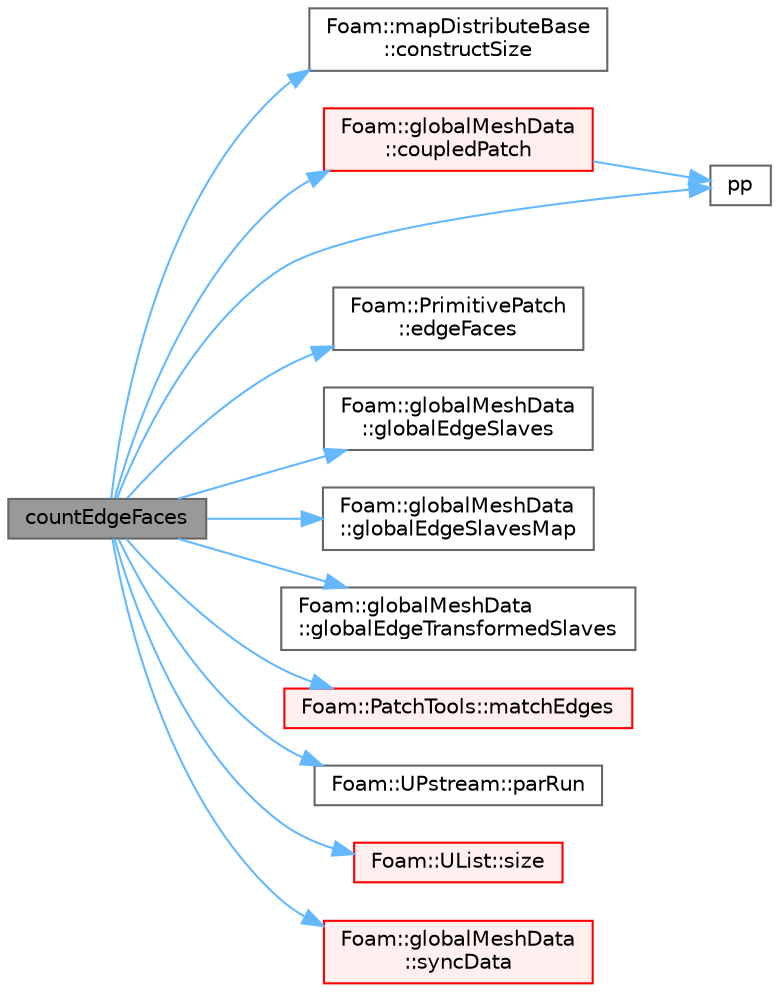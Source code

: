 digraph "countEdgeFaces"
{
 // LATEX_PDF_SIZE
  bgcolor="transparent";
  edge [fontname=Helvetica,fontsize=10,labelfontname=Helvetica,labelfontsize=10];
  node [fontname=Helvetica,fontsize=10,shape=box,height=0.2,width=0.4];
  rankdir="LR";
  Node1 [id="Node000001",label="countEdgeFaces",height=0.2,width=0.4,color="gray40", fillcolor="grey60", style="filled", fontcolor="black",tooltip=" "];
  Node1 -> Node2 [id="edge1_Node000001_Node000002",color="steelblue1",style="solid",tooltip=" "];
  Node2 [id="Node000002",label="Foam::mapDistributeBase\l::constructSize",height=0.2,width=0.4,color="grey40", fillcolor="white", style="filled",URL="$classFoam_1_1mapDistributeBase.html#afc737967f385dc2dcc3bb9a8f232c9d7",tooltip=" "];
  Node1 -> Node3 [id="edge2_Node000001_Node000003",color="steelblue1",style="solid",tooltip=" "];
  Node3 [id="Node000003",label="Foam::globalMeshData\l::coupledPatch",height=0.2,width=0.4,color="red", fillcolor="#FFF0F0", style="filled",URL="$classFoam_1_1globalMeshData.html#adbf1d40edb1a4d9d7175cc03028a82e7",tooltip=" "];
  Node3 -> Node8 [id="edge3_Node000003_Node000008",color="steelblue1",style="solid",tooltip=" "];
  Node8 [id="Node000008",label="pp",height=0.2,width=0.4,color="grey40", fillcolor="white", style="filled",URL="$checkPatchTopology_8H.html#a62bd17b324c5b9481f03d4b6d6e09f88",tooltip=" "];
  Node1 -> Node9 [id="edge4_Node000001_Node000009",color="steelblue1",style="solid",tooltip=" "];
  Node9 [id="Node000009",label="Foam::PrimitivePatch\l::edgeFaces",height=0.2,width=0.4,color="grey40", fillcolor="white", style="filled",URL="$classFoam_1_1PrimitivePatch.html#ad38ecd2902727a890ebd437731c271c8",tooltip=" "];
  Node1 -> Node10 [id="edge5_Node000001_Node000010",color="steelblue1",style="solid",tooltip=" "];
  Node10 [id="Node000010",label="Foam::globalMeshData\l::globalEdgeSlaves",height=0.2,width=0.4,color="grey40", fillcolor="white", style="filled",URL="$classFoam_1_1globalMeshData.html#afa581a6489608d506bd89d856d025035",tooltip=" "];
  Node1 -> Node11 [id="edge6_Node000001_Node000011",color="steelblue1",style="solid",tooltip=" "];
  Node11 [id="Node000011",label="Foam::globalMeshData\l::globalEdgeSlavesMap",height=0.2,width=0.4,color="grey40", fillcolor="white", style="filled",URL="$classFoam_1_1globalMeshData.html#a8ade9363e1031c5b5623b27388bf9252",tooltip=" "];
  Node1 -> Node12 [id="edge7_Node000001_Node000012",color="steelblue1",style="solid",tooltip=" "];
  Node12 [id="Node000012",label="Foam::globalMeshData\l::globalEdgeTransformedSlaves",height=0.2,width=0.4,color="grey40", fillcolor="white", style="filled",URL="$classFoam_1_1globalMeshData.html#a26441ca5632603facc931e1293df059d",tooltip=" "];
  Node1 -> Node13 [id="edge8_Node000001_Node000013",color="steelblue1",style="solid",tooltip=" "];
  Node13 [id="Node000013",label="Foam::PatchTools::matchEdges",height=0.2,width=0.4,color="red", fillcolor="#FFF0F0", style="filled",URL="$classFoam_1_1PatchTools.html#a623dcb7755ce73a3cb3aea9eaa596cd5",tooltip=" "];
  Node1 -> Node18 [id="edge9_Node000001_Node000018",color="steelblue1",style="solid",tooltip=" "];
  Node18 [id="Node000018",label="Foam::UPstream::parRun",height=0.2,width=0.4,color="grey40", fillcolor="white", style="filled",URL="$classFoam_1_1UPstream.html#afb8def01c77f71ab69d0bf95b9fb0321",tooltip=" "];
  Node1 -> Node8 [id="edge10_Node000001_Node000008",color="steelblue1",style="solid",tooltip=" "];
  Node1 -> Node19 [id="edge11_Node000001_Node000019",color="steelblue1",style="solid",tooltip=" "];
  Node19 [id="Node000019",label="Foam::UList::size",height=0.2,width=0.4,color="red", fillcolor="#FFF0F0", style="filled",URL="$classFoam_1_1UList.html#ac1fc1d9dab324bb1b8452c7aa4813026",tooltip=" "];
  Node1 -> Node21 [id="edge12_Node000001_Node000021",color="steelblue1",style="solid",tooltip=" "];
  Node21 [id="Node000021",label="Foam::globalMeshData\l::syncData",height=0.2,width=0.4,color="red", fillcolor="#FFF0F0", style="filled",URL="$classFoam_1_1globalMeshData.html#a9a349a456d09777614f65131f0e83e5b",tooltip=" "];
}
